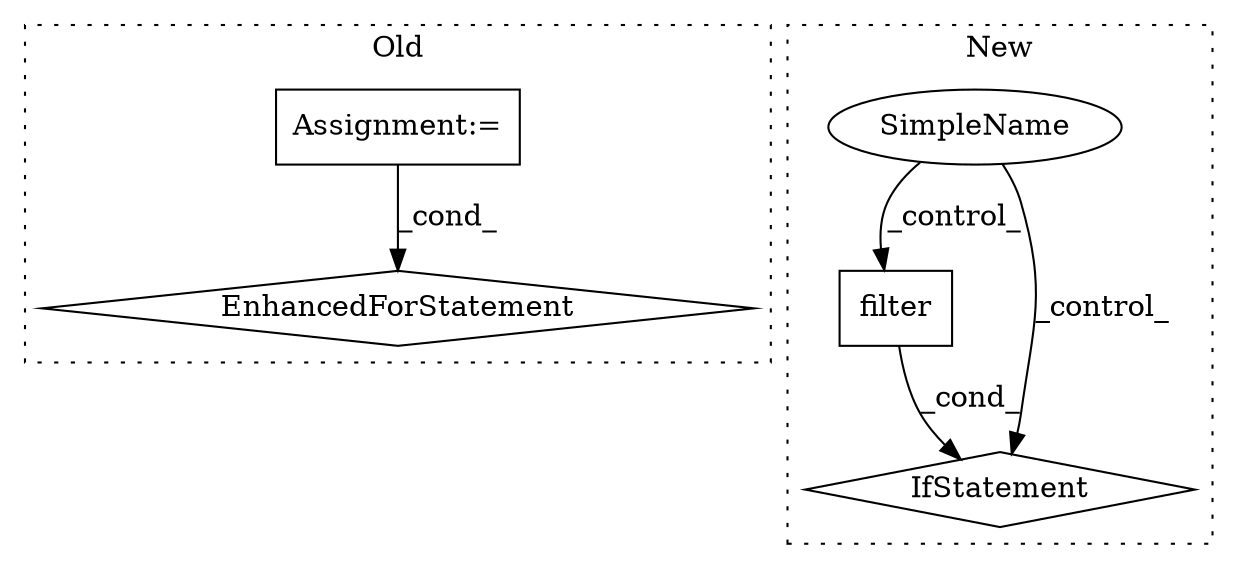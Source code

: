 digraph G {
subgraph cluster0 {
1 [label="EnhancedForStatement" a="70" s="7754,7836" l="57,2" shape="diamond"];
5 [label="Assignment:=" a="7" s="7754,7836" l="57,2" shape="box"];
label = "Old";
style="dotted";
}
subgraph cluster1 {
2 [label="filter" a="32" s="8967,8989" l="7,1" shape="box"];
3 [label="IfStatement" a="25" s="8962,8990" l="4,2" shape="diamond"];
4 [label="SimpleName" a="42" s="" l="" shape="ellipse"];
label = "New";
style="dotted";
}
2 -> 3 [label="_cond_"];
4 -> 2 [label="_control_"];
4 -> 3 [label="_control_"];
5 -> 1 [label="_cond_"];
}